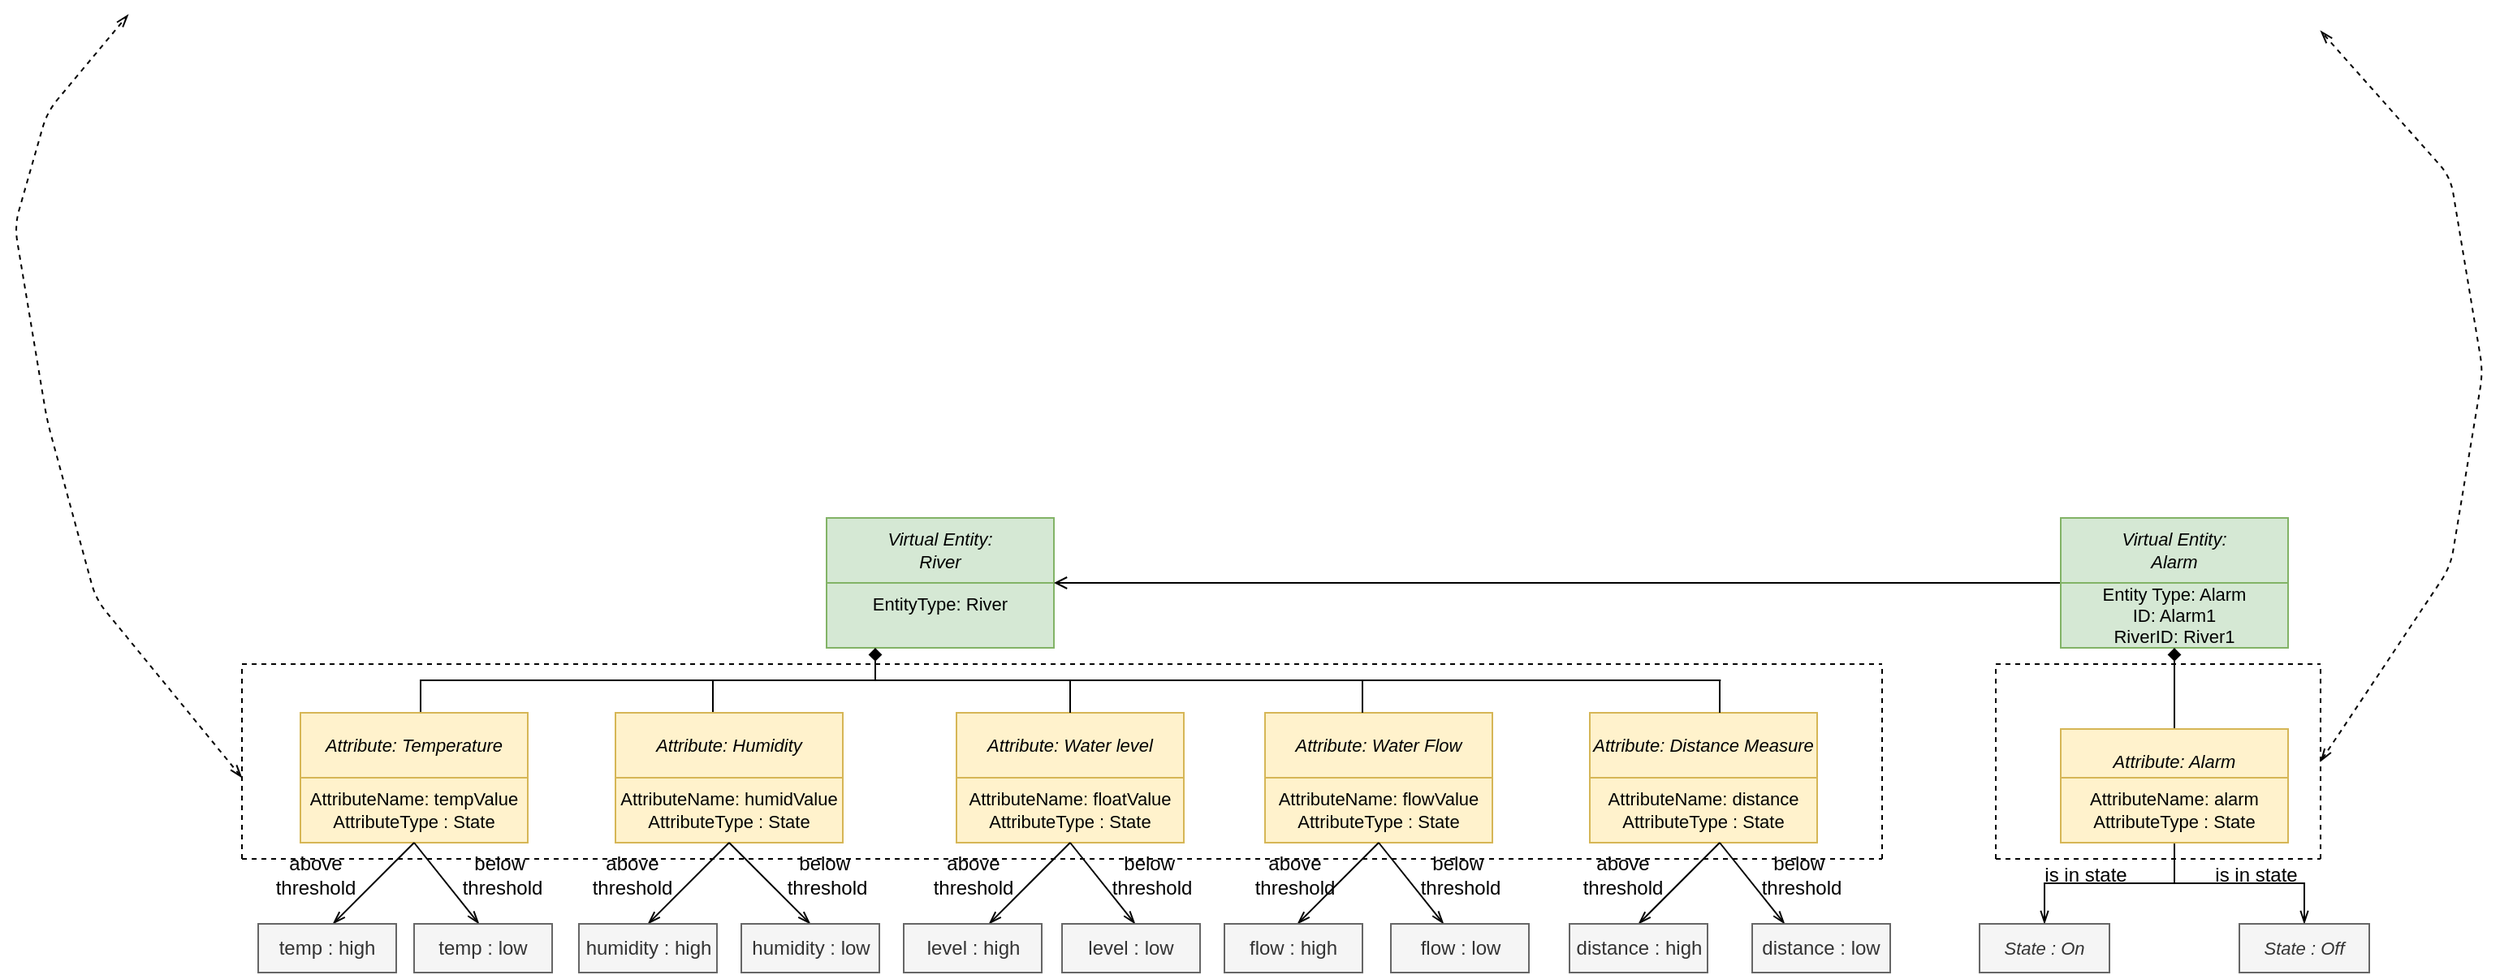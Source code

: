 <mxfile version="14.1.1" type="github">
  <diagram id="Xaw3y7m2BAXYYJtlHXCn" name="Page-1">
    <mxGraphModel dx="1951" dy="346" grid="1" gridSize="10" guides="1" tooltips="1" connect="1" arrows="1" fold="1" page="1" pageScale="1" pageWidth="1169" pageHeight="827" math="0" shadow="0">
      <root>
        <mxCell id="0" />
        <mxCell id="1" parent="0" />
        <mxCell id="1ENP_768lPTiWEfWRTLd-1" value="Virtual Entity:&lt;br style=&quot;font-size: 11px&quot;&gt;River" style="rounded=0;whiteSpace=wrap;html=1;fontStyle=2;fillColor=#d5e8d4;strokeColor=#82b366;fontSize=11;" parent="1" vertex="1">
          <mxGeometry x="-50" y="460" width="140" height="40" as="geometry" />
        </mxCell>
        <mxCell id="1ENP_768lPTiWEfWRTLd-2" value="&lt;span style=&quot;font-style: normal&quot;&gt;EntityType: River&lt;br&gt;&lt;br&gt;&lt;/span&gt;" style="rounded=0;whiteSpace=wrap;html=1;fontStyle=2;fillColor=#d5e8d4;strokeColor=#82b366;fontSize=11;" parent="1" vertex="1">
          <mxGeometry x="-50" y="500" width="140" height="40" as="geometry" />
        </mxCell>
        <mxCell id="1ENP_768lPTiWEfWRTLd-24" style="edgeStyle=orthogonalEdgeStyle;rounded=0;orthogonalLoop=1;jettySize=auto;html=1;exitX=0;exitY=1;exitDx=0;exitDy=0;entryX=1;entryY=1;entryDx=0;entryDy=0;endArrow=open;endFill=0;" parent="1" source="1ENP_768lPTiWEfWRTLd-3" target="1ENP_768lPTiWEfWRTLd-1" edge="1">
          <mxGeometry relative="1" as="geometry">
            <Array as="points">
              <mxPoint x="260" y="500" />
              <mxPoint x="260" y="500" />
            </Array>
          </mxGeometry>
        </mxCell>
        <mxCell id="1ENP_768lPTiWEfWRTLd-3" value="Virtual Entity:&lt;br style=&quot;font-size: 11px&quot;&gt;Alarm" style="rounded=0;whiteSpace=wrap;html=1;fontStyle=2;fillColor=#d5e8d4;strokeColor=#82b366;fontSize=11;" parent="1" vertex="1">
          <mxGeometry x="710" y="460" width="140" height="40" as="geometry" />
        </mxCell>
        <mxCell id="1ENP_768lPTiWEfWRTLd-4" value="&lt;span style=&quot;font-style: normal&quot;&gt;Entity Type: Alarm&lt;br&gt;ID: Alarm1&lt;br&gt;RiverID: River1&lt;br&gt;&lt;/span&gt;" style="rounded=0;whiteSpace=wrap;html=1;fontStyle=2;fillColor=#d5e8d4;strokeColor=#82b366;fontSize=11;" parent="1" vertex="1">
          <mxGeometry x="710" y="500" width="140" height="40" as="geometry" />
        </mxCell>
        <mxCell id="1ENP_768lPTiWEfWRTLd-5" value="Attribute: Water Flow" style="rounded=0;whiteSpace=wrap;html=1;fontStyle=2;fillColor=#fff2cc;strokeColor=#d6b656;fontSize=11;" parent="1" vertex="1">
          <mxGeometry x="220" y="580" width="140" height="40" as="geometry" />
        </mxCell>
        <mxCell id="1ENP_768lPTiWEfWRTLd-6" value="&lt;span style=&quot;font-style: normal&quot;&gt;AttributeName: flowValue&lt;br&gt;AttributeType : State&lt;/span&gt;" style="rounded=0;whiteSpace=wrap;html=1;fontStyle=2;fillColor=#fff2cc;strokeColor=#d6b656;fontSize=11;" parent="1" vertex="1">
          <mxGeometry x="220" y="620" width="140" height="40" as="geometry" />
        </mxCell>
        <mxCell id="1ENP_768lPTiWEfWRTLd-25" style="edgeStyle=orthogonalEdgeStyle;rounded=0;orthogonalLoop=1;jettySize=auto;html=1;exitX=0.5;exitY=0;exitDx=0;exitDy=0;entryX=0.5;entryY=1;entryDx=0;entryDy=0;endArrow=diamond;endFill=1;" parent="1" source="1ENP_768lPTiWEfWRTLd-7" edge="1">
          <mxGeometry relative="1" as="geometry">
            <mxPoint x="-20" y="540" as="targetPoint" />
            <Array as="points">
              <mxPoint x="-300" y="580" />
              <mxPoint x="-300" y="560" />
              <mxPoint x="-20" y="560" />
            </Array>
          </mxGeometry>
        </mxCell>
        <mxCell id="1ENP_768lPTiWEfWRTLd-7" value="Attribute: Temperature" style="rounded=0;whiteSpace=wrap;html=1;fontStyle=2;fillColor=#fff2cc;strokeColor=#d6b656;fontSize=11;" parent="1" vertex="1">
          <mxGeometry x="-374" y="580" width="140" height="40" as="geometry" />
        </mxCell>
        <mxCell id="1ENP_768lPTiWEfWRTLd-8" value="&lt;span style=&quot;font-style: normal&quot;&gt;AttributeName: tempValue&lt;br&gt;AttributeType : State&lt;/span&gt;" style="rounded=0;whiteSpace=wrap;html=1;fontStyle=2;fillColor=#fff2cc;strokeColor=#d6b656;fontSize=11;" parent="1" vertex="1">
          <mxGeometry x="-374" y="620" width="140" height="40" as="geometry" />
        </mxCell>
        <mxCell id="1ENP_768lPTiWEfWRTLd-9" value="Attribute: Water level" style="rounded=0;whiteSpace=wrap;html=1;fontStyle=2;fillColor=#fff2cc;strokeColor=#d6b656;fontSize=11;" parent="1" vertex="1">
          <mxGeometry x="30" y="580" width="140" height="40" as="geometry" />
        </mxCell>
        <mxCell id="1ENP_768lPTiWEfWRTLd-10" value="&lt;span style=&quot;font-style: normal&quot;&gt;AttributeName: floatValue&lt;br&gt;AttributeType : State&lt;/span&gt;" style="rounded=0;whiteSpace=wrap;html=1;fontStyle=2;fillColor=#fff2cc;strokeColor=#d6b656;fontSize=11;" parent="1" vertex="1">
          <mxGeometry x="30" y="620" width="140" height="40" as="geometry" />
        </mxCell>
        <mxCell id="1ENP_768lPTiWEfWRTLd-28" style="edgeStyle=orthogonalEdgeStyle;rounded=0;orthogonalLoop=1;jettySize=auto;html=1;exitX=0.5;exitY=0;exitDx=0;exitDy=0;endArrow=diamond;endFill=1;entryX=0.5;entryY=1;entryDx=0;entryDy=0;" parent="1" source="1ENP_768lPTiWEfWRTLd-13" edge="1" target="1ENP_768lPTiWEfWRTLd-4">
          <mxGeometry relative="1" as="geometry">
            <mxPoint x="780" y="540" as="targetPoint" />
          </mxGeometry>
        </mxCell>
        <mxCell id="1ENP_768lPTiWEfWRTLd-13" value="Attribute: Alarm" style="rounded=0;whiteSpace=wrap;html=1;fontStyle=2;fillColor=#fff2cc;strokeColor=#d6b656;fontSize=11;" parent="1" vertex="1">
          <mxGeometry x="710" y="590" width="140" height="40" as="geometry" />
        </mxCell>
        <mxCell id="1ENP_768lPTiWEfWRTLd-36" style="edgeStyle=orthogonalEdgeStyle;rounded=0;orthogonalLoop=1;jettySize=auto;html=1;exitX=0.5;exitY=1;exitDx=0;exitDy=0;entryX=0.5;entryY=0;entryDx=0;entryDy=0;endArrow=openThin;endFill=0;" parent="1" source="1ENP_768lPTiWEfWRTLd-14" target="1ENP_768lPTiWEfWRTLd-22" edge="1">
          <mxGeometry relative="1" as="geometry" />
        </mxCell>
        <mxCell id="1ENP_768lPTiWEfWRTLd-40" style="edgeStyle=orthogonalEdgeStyle;rounded=0;orthogonalLoop=1;jettySize=auto;html=1;exitX=0.5;exitY=1;exitDx=0;exitDy=0;entryX=0.5;entryY=0;entryDx=0;entryDy=0;endArrow=openThin;endFill=0;" parent="1" source="1ENP_768lPTiWEfWRTLd-14" target="1ENP_768lPTiWEfWRTLd-39" edge="1">
          <mxGeometry relative="1" as="geometry" />
        </mxCell>
        <mxCell id="1ENP_768lPTiWEfWRTLd-14" value="&lt;span style=&quot;font-style: normal&quot;&gt;AttributeName: alarm&lt;br&gt;AttributeType : State&lt;/span&gt;" style="rounded=0;whiteSpace=wrap;html=1;fontStyle=2;fillColor=#fff2cc;strokeColor=#d6b656;fontSize=11;" parent="1" vertex="1">
          <mxGeometry x="710" y="620" width="140" height="40" as="geometry" />
        </mxCell>
        <mxCell id="1ENP_768lPTiWEfWRTLd-22" value="State : On" style="rounded=0;whiteSpace=wrap;html=1;fontStyle=2;fillColor=#f5f5f5;strokeColor=#666666;fontColor=#333333;fontSize=11;" parent="1" vertex="1">
          <mxGeometry x="660" y="710" width="80" height="30" as="geometry" />
        </mxCell>
        <mxCell id="1ENP_768lPTiWEfWRTLd-39" value="State : Off" style="rounded=0;whiteSpace=wrap;html=1;fontStyle=2;fillColor=#f5f5f5;strokeColor=#666666;fontColor=#333333;fontSize=11;" parent="1" vertex="1">
          <mxGeometry x="820" y="710" width="80" height="30" as="geometry" />
        </mxCell>
        <mxCell id="EhtHmSMO45aY44amCw6f-3" value="Attribute: Distance Measure" style="rounded=0;whiteSpace=wrap;html=1;fontStyle=2;fillColor=#fff2cc;strokeColor=#d6b656;fontSize=11;" vertex="1" parent="1">
          <mxGeometry x="420" y="580" width="140" height="40" as="geometry" />
        </mxCell>
        <mxCell id="EhtHmSMO45aY44amCw6f-6" value="&lt;span style=&quot;font-style: normal&quot;&gt;AttributeName: distance&lt;br&gt;AttributeType : State&lt;/span&gt;" style="rounded=0;whiteSpace=wrap;html=1;fontStyle=2;fillColor=#fff2cc;strokeColor=#d6b656;fontSize=11;" vertex="1" parent="1">
          <mxGeometry x="420" y="620" width="140" height="40" as="geometry" />
        </mxCell>
        <mxCell id="EhtHmSMO45aY44amCw6f-9" value="" style="endArrow=none;html=1;" edge="1" parent="1">
          <mxGeometry width="50" height="50" relative="1" as="geometry">
            <mxPoint x="-20" y="560" as="sourcePoint" />
            <mxPoint x="500.667" y="560" as="targetPoint" />
          </mxGeometry>
        </mxCell>
        <mxCell id="EhtHmSMO45aY44amCw6f-10" value="" style="endArrow=none;html=1;" edge="1" parent="1">
          <mxGeometry width="50" height="50" relative="1" as="geometry">
            <mxPoint x="280" y="580" as="sourcePoint" />
            <mxPoint x="280" y="560" as="targetPoint" />
          </mxGeometry>
        </mxCell>
        <mxCell id="EhtHmSMO45aY44amCw6f-11" value="" style="endArrow=none;html=1;" edge="1" parent="1">
          <mxGeometry width="50" height="50" relative="1" as="geometry">
            <mxPoint x="500" y="580" as="sourcePoint" />
            <mxPoint x="500" y="560" as="targetPoint" />
          </mxGeometry>
        </mxCell>
        <mxCell id="EhtHmSMO45aY44amCw6f-26" value="is in state" style="text;html=1;align=center;verticalAlign=middle;resizable=0;points=[];autosize=1;" vertex="1" parent="1">
          <mxGeometry x="690" y="670" width="70" height="20" as="geometry" />
        </mxCell>
        <mxCell id="EhtHmSMO45aY44amCw6f-27" value="is in state" style="text;html=1;align=center;verticalAlign=middle;resizable=0;points=[];autosize=1;" vertex="1" parent="1">
          <mxGeometry x="795" y="670" width="70" height="20" as="geometry" />
        </mxCell>
        <mxCell id="EhtHmSMO45aY44amCw6f-28" value="" style="endArrow=none;html=1;exitX=0.5;exitY=0;exitDx=0;exitDy=0;" edge="1" parent="1" source="1ENP_768lPTiWEfWRTLd-9">
          <mxGeometry width="50" height="50" relative="1" as="geometry">
            <mxPoint x="70" y="640" as="sourcePoint" />
            <mxPoint x="100" y="560" as="targetPoint" />
          </mxGeometry>
        </mxCell>
        <mxCell id="EhtHmSMO45aY44amCw6f-29" value="" style="endArrow=none;html=1;" edge="1" parent="1">
          <mxGeometry width="50" height="50" relative="1" as="geometry">
            <mxPoint x="-120" y="580" as="sourcePoint" />
            <mxPoint x="-120" y="560" as="targetPoint" />
          </mxGeometry>
        </mxCell>
        <mxCell id="EhtHmSMO45aY44amCw6f-30" value="Attribute: Humidity" style="rounded=0;whiteSpace=wrap;html=1;fontStyle=2;fillColor=#fff2cc;strokeColor=#d6b656;fontSize=11;" vertex="1" parent="1">
          <mxGeometry x="-180" y="580" width="140" height="40" as="geometry" />
        </mxCell>
        <mxCell id="EhtHmSMO45aY44amCw6f-31" value="&lt;span style=&quot;font-style: normal&quot;&gt;AttributeName: humidValue&lt;br&gt;AttributeType : State&lt;/span&gt;" style="rounded=0;whiteSpace=wrap;html=1;fontStyle=2;fillColor=#fff2cc;strokeColor=#d6b656;fontSize=11;" vertex="1" parent="1">
          <mxGeometry x="-180" y="620" width="140" height="40" as="geometry" />
        </mxCell>
        <mxCell id="EhtHmSMO45aY44amCw6f-32" value="" style="endArrow=openThin;html=1;exitX=0.5;exitY=1;exitDx=0;exitDy=0;endFill=0;" edge="1" parent="1" source="1ENP_768lPTiWEfWRTLd-8">
          <mxGeometry width="50" height="50" relative="1" as="geometry">
            <mxPoint x="-364" y="650" as="sourcePoint" />
            <mxPoint x="-354" y="710" as="targetPoint" />
          </mxGeometry>
        </mxCell>
        <mxCell id="EhtHmSMO45aY44amCw6f-33" value="" style="endArrow=openThin;html=1;endFill=0;" edge="1" parent="1">
          <mxGeometry width="50" height="50" relative="1" as="geometry">
            <mxPoint x="-304" y="660" as="sourcePoint" />
            <mxPoint x="-264" y="710" as="targetPoint" />
          </mxGeometry>
        </mxCell>
        <mxCell id="EhtHmSMO45aY44amCw6f-35" value="" style="endArrow=openThin;html=1;exitX=0.5;exitY=1;exitDx=0;exitDy=0;endFill=0;" edge="1" parent="1" source="EhtHmSMO45aY44amCw6f-31">
          <mxGeometry width="50" height="50" relative="1" as="geometry">
            <mxPoint x="-120" y="670" as="sourcePoint" />
            <mxPoint x="-160" y="710" as="targetPoint" />
          </mxGeometry>
        </mxCell>
        <mxCell id="EhtHmSMO45aY44amCw6f-36" value="" style="endArrow=openThin;html=1;exitX=0.5;exitY=1;exitDx=0;exitDy=0;endFill=0;" edge="1" parent="1" source="EhtHmSMO45aY44amCw6f-31">
          <mxGeometry width="50" height="50" relative="1" as="geometry">
            <mxPoint x="-50" y="670" as="sourcePoint" />
            <mxPoint x="-60" y="710" as="targetPoint" />
          </mxGeometry>
        </mxCell>
        <mxCell id="EhtHmSMO45aY44amCw6f-37" value="" style="endArrow=openThin;html=1;exitX=0.5;exitY=1;exitDx=0;exitDy=0;endFill=0;" edge="1" parent="1">
          <mxGeometry width="50" height="50" relative="1" as="geometry">
            <mxPoint x="100" y="660" as="sourcePoint" />
            <mxPoint x="50" y="710" as="targetPoint" />
          </mxGeometry>
        </mxCell>
        <mxCell id="EhtHmSMO45aY44amCw6f-38" value="" style="endArrow=openThin;html=1;endFill=0;" edge="1" parent="1">
          <mxGeometry width="50" height="50" relative="1" as="geometry">
            <mxPoint x="100" y="660" as="sourcePoint" />
            <mxPoint x="140" y="710" as="targetPoint" />
          </mxGeometry>
        </mxCell>
        <mxCell id="EhtHmSMO45aY44amCw6f-39" value="" style="endArrow=openThin;html=1;exitX=0.5;exitY=1;exitDx=0;exitDy=0;endFill=0;" edge="1" parent="1">
          <mxGeometry width="50" height="50" relative="1" as="geometry">
            <mxPoint x="290" y="660" as="sourcePoint" />
            <mxPoint x="240" y="710" as="targetPoint" />
          </mxGeometry>
        </mxCell>
        <mxCell id="EhtHmSMO45aY44amCw6f-40" value="" style="endArrow=openThin;html=1;endFill=0;" edge="1" parent="1">
          <mxGeometry width="50" height="50" relative="1" as="geometry">
            <mxPoint x="290" y="660" as="sourcePoint" />
            <mxPoint x="330" y="710" as="targetPoint" />
          </mxGeometry>
        </mxCell>
        <mxCell id="EhtHmSMO45aY44amCw6f-41" value="" style="endArrow=openThin;html=1;exitX=0.5;exitY=1;exitDx=0;exitDy=0;endFill=0;" edge="1" parent="1">
          <mxGeometry width="50" height="50" relative="1" as="geometry">
            <mxPoint x="500" y="660" as="sourcePoint" />
            <mxPoint x="450" y="710" as="targetPoint" />
          </mxGeometry>
        </mxCell>
        <mxCell id="EhtHmSMO45aY44amCw6f-42" value="" style="endArrow=openThin;html=1;endFill=0;" edge="1" parent="1">
          <mxGeometry width="50" height="50" relative="1" as="geometry">
            <mxPoint x="500" y="660" as="sourcePoint" />
            <mxPoint x="540" y="710" as="targetPoint" />
          </mxGeometry>
        </mxCell>
        <mxCell id="EhtHmSMO45aY44amCw6f-43" value="above&lt;br&gt;threshold" style="text;html=1;align=center;verticalAlign=middle;resizable=0;points=[];autosize=1;" vertex="1" parent="1">
          <mxGeometry x="-395" y="665" width="60" height="30" as="geometry" />
        </mxCell>
        <mxCell id="EhtHmSMO45aY44amCw6f-44" value="above &lt;br&gt;threshold" style="text;html=1;align=center;verticalAlign=middle;resizable=0;points=[];autosize=1;" vertex="1" parent="1">
          <mxGeometry x="-200" y="665" width="60" height="30" as="geometry" />
        </mxCell>
        <mxCell id="EhtHmSMO45aY44amCw6f-45" value="above &lt;br&gt;threshold" style="text;html=1;align=center;verticalAlign=middle;resizable=0;points=[];autosize=1;" vertex="1" parent="1">
          <mxGeometry x="10" y="665" width="60" height="30" as="geometry" />
        </mxCell>
        <mxCell id="EhtHmSMO45aY44amCw6f-46" value="above &lt;br&gt;threshold" style="text;html=1;align=center;verticalAlign=middle;resizable=0;points=[];autosize=1;" vertex="1" parent="1">
          <mxGeometry x="207.5" y="665" width="60" height="30" as="geometry" />
        </mxCell>
        <mxCell id="EhtHmSMO45aY44amCw6f-47" value="above &lt;br&gt;threshold" style="text;html=1;align=center;verticalAlign=middle;resizable=0;points=[];autosize=1;" vertex="1" parent="1">
          <mxGeometry x="410" y="665" width="60" height="30" as="geometry" />
        </mxCell>
        <mxCell id="EhtHmSMO45aY44amCw6f-48" value="below&amp;nbsp;&lt;br&gt;threshold" style="text;html=1;align=center;verticalAlign=middle;resizable=0;points=[];autosize=1;" vertex="1" parent="1">
          <mxGeometry x="-280" y="665" width="60" height="30" as="geometry" />
        </mxCell>
        <mxCell id="EhtHmSMO45aY44amCw6f-49" value="below&amp;nbsp;&lt;br&gt;threshold" style="text;html=1;align=center;verticalAlign=middle;resizable=0;points=[];autosize=1;" vertex="1" parent="1">
          <mxGeometry x="-80" y="665" width="60" height="30" as="geometry" />
        </mxCell>
        <mxCell id="EhtHmSMO45aY44amCw6f-50" value="below&amp;nbsp;&lt;br&gt;threshold" style="text;html=1;align=center;verticalAlign=middle;resizable=0;points=[];autosize=1;" vertex="1" parent="1">
          <mxGeometry x="120" y="665" width="60" height="30" as="geometry" />
        </mxCell>
        <mxCell id="EhtHmSMO45aY44amCw6f-51" value="below&amp;nbsp;&lt;br&gt;threshold" style="text;html=1;align=center;verticalAlign=middle;resizable=0;points=[];autosize=1;" vertex="1" parent="1">
          <mxGeometry x="310" y="665" width="60" height="30" as="geometry" />
        </mxCell>
        <mxCell id="EhtHmSMO45aY44amCw6f-52" value="below&amp;nbsp;&lt;br&gt;threshold" style="text;html=1;align=center;verticalAlign=middle;resizable=0;points=[];autosize=1;" vertex="1" parent="1">
          <mxGeometry x="520" y="665" width="60" height="30" as="geometry" />
        </mxCell>
        <mxCell id="EhtHmSMO45aY44amCw6f-54" value="temp : high" style="rounded=0;whiteSpace=wrap;html=1;fillColor=#f5f5f5;strokeColor=#666666;fontColor=#333333;" vertex="1" parent="1">
          <mxGeometry x="-400" y="710" width="85" height="30" as="geometry" />
        </mxCell>
        <mxCell id="EhtHmSMO45aY44amCw6f-56" value="temp : low" style="rounded=0;whiteSpace=wrap;html=1;fillColor=#f5f5f5;strokeColor=#666666;fontColor=#333333;" vertex="1" parent="1">
          <mxGeometry x="-304" y="710" width="85" height="30" as="geometry" />
        </mxCell>
        <mxCell id="EhtHmSMO45aY44amCw6f-57" value="humidity : high" style="rounded=0;whiteSpace=wrap;html=1;fillColor=#f5f5f5;strokeColor=#666666;fontColor=#333333;" vertex="1" parent="1">
          <mxGeometry x="-202.5" y="710" width="85" height="30" as="geometry" />
        </mxCell>
        <mxCell id="EhtHmSMO45aY44amCw6f-58" value="humidity : low" style="rounded=0;whiteSpace=wrap;html=1;fillColor=#f5f5f5;strokeColor=#666666;fontColor=#333333;" vertex="1" parent="1">
          <mxGeometry x="-102.5" y="710" width="85" height="30" as="geometry" />
        </mxCell>
        <mxCell id="EhtHmSMO45aY44amCw6f-59" value="level : high" style="rounded=0;whiteSpace=wrap;html=1;fillColor=#f5f5f5;strokeColor=#666666;fontColor=#333333;" vertex="1" parent="1">
          <mxGeometry x="-2.5" y="710" width="85" height="30" as="geometry" />
        </mxCell>
        <mxCell id="EhtHmSMO45aY44amCw6f-60" value="level : low" style="rounded=0;whiteSpace=wrap;html=1;fillColor=#f5f5f5;strokeColor=#666666;fontColor=#333333;" vertex="1" parent="1">
          <mxGeometry x="95" y="710" width="85" height="30" as="geometry" />
        </mxCell>
        <mxCell id="EhtHmSMO45aY44amCw6f-61" value="flow : high" style="rounded=0;whiteSpace=wrap;html=1;fillColor=#f5f5f5;strokeColor=#666666;fontColor=#333333;" vertex="1" parent="1">
          <mxGeometry x="195" y="710" width="85" height="30" as="geometry" />
        </mxCell>
        <mxCell id="EhtHmSMO45aY44amCw6f-62" value="flow : low" style="rounded=0;whiteSpace=wrap;html=1;fillColor=#f5f5f5;strokeColor=#666666;fontColor=#333333;" vertex="1" parent="1">
          <mxGeometry x="297.5" y="710" width="85" height="30" as="geometry" />
        </mxCell>
        <mxCell id="EhtHmSMO45aY44amCw6f-63" value="distance : high" style="rounded=0;whiteSpace=wrap;html=1;fillColor=#f5f5f5;strokeColor=#666666;fontColor=#333333;" vertex="1" parent="1">
          <mxGeometry x="407.5" y="710" width="85" height="30" as="geometry" />
        </mxCell>
        <mxCell id="EhtHmSMO45aY44amCw6f-64" value="distance : low" style="rounded=0;whiteSpace=wrap;html=1;fillColor=#f5f5f5;strokeColor=#666666;fontColor=#333333;" vertex="1" parent="1">
          <mxGeometry x="520" y="710" width="85" height="30" as="geometry" />
        </mxCell>
        <mxCell id="EhtHmSMO45aY44amCw6f-66" value="" style="endArrow=none;dashed=1;html=1;" edge="1" parent="1">
          <mxGeometry width="50" height="50" relative="1" as="geometry">
            <mxPoint x="-410" y="550" as="sourcePoint" />
            <mxPoint x="600" y="550" as="targetPoint" />
          </mxGeometry>
        </mxCell>
        <mxCell id="EhtHmSMO45aY44amCw6f-67" value="" style="endArrow=none;dashed=1;html=1;strokeColor=#000000;" edge="1" parent="1">
          <mxGeometry width="50" height="50" relative="1" as="geometry">
            <mxPoint x="-410" y="670" as="sourcePoint" />
            <mxPoint x="-410" y="550" as="targetPoint" />
          </mxGeometry>
        </mxCell>
        <mxCell id="EhtHmSMO45aY44amCw6f-68" value="" style="endArrow=none;dashed=1;html=1;strokeColor=#000000;" edge="1" parent="1">
          <mxGeometry width="50" height="50" relative="1" as="geometry">
            <mxPoint x="-410" y="670" as="sourcePoint" />
            <mxPoint x="600" y="670" as="targetPoint" />
          </mxGeometry>
        </mxCell>
        <mxCell id="EhtHmSMO45aY44amCw6f-69" value="" style="endArrow=none;dashed=1;html=1;strokeColor=#000000;" edge="1" parent="1">
          <mxGeometry width="50" height="50" relative="1" as="geometry">
            <mxPoint x="600" y="670" as="sourcePoint" />
            <mxPoint x="600" y="550" as="targetPoint" />
          </mxGeometry>
        </mxCell>
        <mxCell id="EhtHmSMO45aY44amCw6f-70" value="" style="endArrow=none;dashed=1;html=1;strokeColor=#000000;" edge="1" parent="1">
          <mxGeometry width="50" height="50" relative="1" as="geometry">
            <mxPoint x="670" y="670" as="sourcePoint" />
            <mxPoint x="670" y="550" as="targetPoint" />
          </mxGeometry>
        </mxCell>
        <mxCell id="EhtHmSMO45aY44amCw6f-71" value="" style="endArrow=none;dashed=1;html=1;strokeColor=#000000;" edge="1" parent="1">
          <mxGeometry width="50" height="50" relative="1" as="geometry">
            <mxPoint x="670" y="550" as="sourcePoint" />
            <mxPoint x="870" y="550" as="targetPoint" />
          </mxGeometry>
        </mxCell>
        <mxCell id="EhtHmSMO45aY44amCw6f-72" value="" style="endArrow=none;dashed=1;html=1;strokeColor=#000000;" edge="1" parent="1">
          <mxGeometry width="50" height="50" relative="1" as="geometry">
            <mxPoint x="670" y="670" as="sourcePoint" />
            <mxPoint x="870" y="670" as="targetPoint" />
          </mxGeometry>
        </mxCell>
        <mxCell id="EhtHmSMO45aY44amCw6f-73" value="" style="endArrow=none;dashed=1;html=1;strokeColor=#000000;" edge="1" parent="1">
          <mxGeometry width="50" height="50" relative="1" as="geometry">
            <mxPoint x="870" y="670" as="sourcePoint" />
            <mxPoint x="870" y="550" as="targetPoint" />
          </mxGeometry>
        </mxCell>
        <mxCell id="EhtHmSMO45aY44amCw6f-75" value="" style="endArrow=openThin;dashed=1;html=1;strokeColor=#000000;startArrow=openThin;startFill=0;endFill=0;" edge="1" parent="1">
          <mxGeometry width="50" height="50" relative="1" as="geometry">
            <mxPoint x="870" y="610" as="sourcePoint" />
            <mxPoint x="870" y="160" as="targetPoint" />
            <Array as="points">
              <mxPoint x="950" y="490" />
              <mxPoint x="970" y="370" />
              <mxPoint x="950" y="250" />
            </Array>
          </mxGeometry>
        </mxCell>
        <mxCell id="EhtHmSMO45aY44amCw6f-76" value="" style="endArrow=openThin;dashed=1;html=1;strokeColor=#000000;startArrow=openThin;startFill=0;endFill=0;" edge="1" parent="1">
          <mxGeometry width="50" height="50" relative="1" as="geometry">
            <mxPoint x="-410" y="620" as="sourcePoint" />
            <mxPoint x="-480" y="150" as="targetPoint" />
            <Array as="points">
              <mxPoint x="-500" y="510" />
              <mxPoint x="-530" y="400" />
              <mxPoint x="-550" y="280" />
              <mxPoint x="-530" y="210" />
            </Array>
          </mxGeometry>
        </mxCell>
      </root>
    </mxGraphModel>
  </diagram>
</mxfile>
